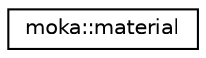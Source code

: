 digraph "Graphical Class Hierarchy"
{
 // LATEX_PDF_SIZE
  edge [fontname="Helvetica",fontsize="10",labelfontname="Helvetica",labelfontsize="10"];
  node [fontname="Helvetica",fontsize="10",shape=record];
  rankdir="LR";
  Node0 [label="moka::material",height=0.2,width=0.4,color="black", fillcolor="white", style="filled",URL="$classmoka_1_1material.html",tooltip="A material that can be used when rendering a primitive."];
}
